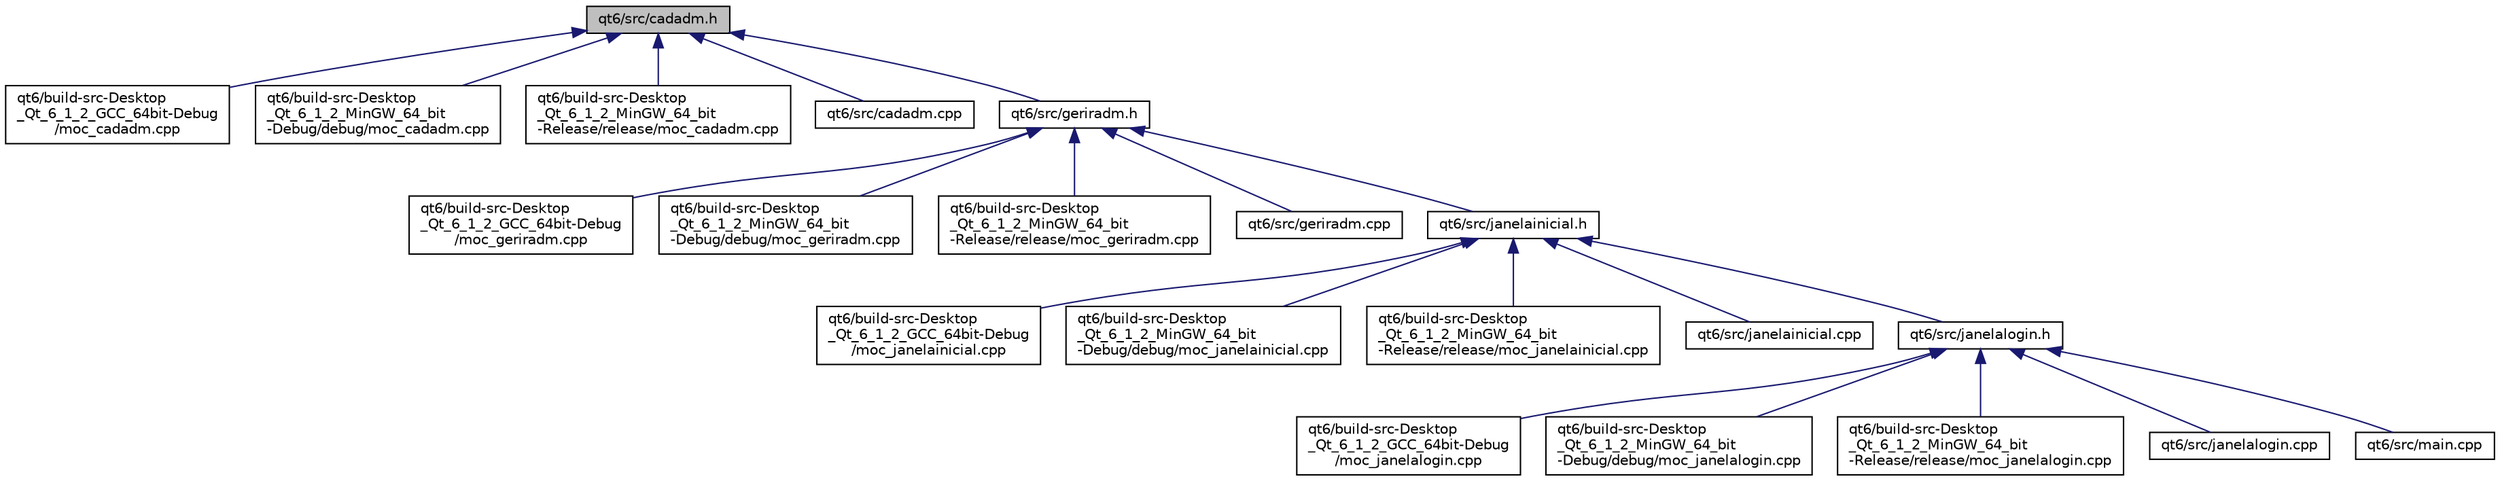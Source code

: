 digraph "qt6/src/cadadm.h"
{
 // LATEX_PDF_SIZE
  edge [fontname="Helvetica",fontsize="10",labelfontname="Helvetica",labelfontsize="10"];
  node [fontname="Helvetica",fontsize="10",shape=record];
  Node1 [label="qt6/src/cadadm.h",height=0.2,width=0.4,color="black", fillcolor="grey75", style="filled", fontcolor="black",tooltip=" "];
  Node1 -> Node2 [dir="back",color="midnightblue",fontsize="10",style="solid"];
  Node2 [label="qt6/build-src-Desktop\l_Qt_6_1_2_GCC_64bit-Debug\l/moc_cadadm.cpp",height=0.2,width=0.4,color="black", fillcolor="white", style="filled",URL="$build-src-_desktop___qt__6__1__2___g_c_c__64bit-_debug_2moc__cadadm_8cpp.html",tooltip=" "];
  Node1 -> Node3 [dir="back",color="midnightblue",fontsize="10",style="solid"];
  Node3 [label="qt6/build-src-Desktop\l_Qt_6_1_2_MinGW_64_bit\l-Debug/debug/moc_cadadm.cpp",height=0.2,width=0.4,color="black", fillcolor="white", style="filled",URL="$build-src-_desktop___qt__6__1__2___min_g_w__64__bit-_debug_2debug_2moc__cadadm_8cpp.html",tooltip=" "];
  Node1 -> Node4 [dir="back",color="midnightblue",fontsize="10",style="solid"];
  Node4 [label="qt6/build-src-Desktop\l_Qt_6_1_2_MinGW_64_bit\l-Release/release/moc_cadadm.cpp",height=0.2,width=0.4,color="black", fillcolor="white", style="filled",URL="$build-src-_desktop___qt__6__1__2___min_g_w__64__bit-_release_2release_2moc__cadadm_8cpp.html",tooltip=" "];
  Node1 -> Node5 [dir="back",color="midnightblue",fontsize="10",style="solid"];
  Node5 [label="qt6/src/cadadm.cpp",height=0.2,width=0.4,color="black", fillcolor="white", style="filled",URL="$cadadm_8cpp.html",tooltip=" "];
  Node1 -> Node6 [dir="back",color="midnightblue",fontsize="10",style="solid"];
  Node6 [label="qt6/src/geriradm.h",height=0.2,width=0.4,color="black", fillcolor="white", style="filled",URL="$geriradm_8h.html",tooltip=" "];
  Node6 -> Node7 [dir="back",color="midnightblue",fontsize="10",style="solid"];
  Node7 [label="qt6/build-src-Desktop\l_Qt_6_1_2_GCC_64bit-Debug\l/moc_geriradm.cpp",height=0.2,width=0.4,color="black", fillcolor="white", style="filled",URL="$build-src-_desktop___qt__6__1__2___g_c_c__64bit-_debug_2moc__geriradm_8cpp.html",tooltip=" "];
  Node6 -> Node8 [dir="back",color="midnightblue",fontsize="10",style="solid"];
  Node8 [label="qt6/build-src-Desktop\l_Qt_6_1_2_MinGW_64_bit\l-Debug/debug/moc_geriradm.cpp",height=0.2,width=0.4,color="black", fillcolor="white", style="filled",URL="$build-src-_desktop___qt__6__1__2___min_g_w__64__bit-_debug_2debug_2moc__geriradm_8cpp.html",tooltip=" "];
  Node6 -> Node9 [dir="back",color="midnightblue",fontsize="10",style="solid"];
  Node9 [label="qt6/build-src-Desktop\l_Qt_6_1_2_MinGW_64_bit\l-Release/release/moc_geriradm.cpp",height=0.2,width=0.4,color="black", fillcolor="white", style="filled",URL="$build-src-_desktop___qt__6__1__2___min_g_w__64__bit-_release_2release_2moc__geriradm_8cpp.html",tooltip=" "];
  Node6 -> Node10 [dir="back",color="midnightblue",fontsize="10",style="solid"];
  Node10 [label="qt6/src/geriradm.cpp",height=0.2,width=0.4,color="black", fillcolor="white", style="filled",URL="$geriradm_8cpp.html",tooltip=" "];
  Node6 -> Node11 [dir="back",color="midnightblue",fontsize="10",style="solid"];
  Node11 [label="qt6/src/janelainicial.h",height=0.2,width=0.4,color="black", fillcolor="white", style="filled",URL="$janelainicial_8h.html",tooltip=" "];
  Node11 -> Node12 [dir="back",color="midnightblue",fontsize="10",style="solid"];
  Node12 [label="qt6/build-src-Desktop\l_Qt_6_1_2_GCC_64bit-Debug\l/moc_janelainicial.cpp",height=0.2,width=0.4,color="black", fillcolor="white", style="filled",URL="$build-src-_desktop___qt__6__1__2___g_c_c__64bit-_debug_2moc__janelainicial_8cpp.html",tooltip=" "];
  Node11 -> Node13 [dir="back",color="midnightblue",fontsize="10",style="solid"];
  Node13 [label="qt6/build-src-Desktop\l_Qt_6_1_2_MinGW_64_bit\l-Debug/debug/moc_janelainicial.cpp",height=0.2,width=0.4,color="black", fillcolor="white", style="filled",URL="$build-src-_desktop___qt__6__1__2___min_g_w__64__bit-_debug_2debug_2moc__janelainicial_8cpp.html",tooltip=" "];
  Node11 -> Node14 [dir="back",color="midnightblue",fontsize="10",style="solid"];
  Node14 [label="qt6/build-src-Desktop\l_Qt_6_1_2_MinGW_64_bit\l-Release/release/moc_janelainicial.cpp",height=0.2,width=0.4,color="black", fillcolor="white", style="filled",URL="$build-src-_desktop___qt__6__1__2___min_g_w__64__bit-_release_2release_2moc__janelainicial_8cpp.html",tooltip=" "];
  Node11 -> Node15 [dir="back",color="midnightblue",fontsize="10",style="solid"];
  Node15 [label="qt6/src/janelainicial.cpp",height=0.2,width=0.4,color="black", fillcolor="white", style="filled",URL="$janelainicial_8cpp.html",tooltip=" "];
  Node11 -> Node16 [dir="back",color="midnightblue",fontsize="10",style="solid"];
  Node16 [label="qt6/src/janelalogin.h",height=0.2,width=0.4,color="black", fillcolor="white", style="filled",URL="$janelalogin_8h.html",tooltip=" "];
  Node16 -> Node17 [dir="back",color="midnightblue",fontsize="10",style="solid"];
  Node17 [label="qt6/build-src-Desktop\l_Qt_6_1_2_GCC_64bit-Debug\l/moc_janelalogin.cpp",height=0.2,width=0.4,color="black", fillcolor="white", style="filled",URL="$build-src-_desktop___qt__6__1__2___g_c_c__64bit-_debug_2moc__janelalogin_8cpp.html",tooltip=" "];
  Node16 -> Node18 [dir="back",color="midnightblue",fontsize="10",style="solid"];
  Node18 [label="qt6/build-src-Desktop\l_Qt_6_1_2_MinGW_64_bit\l-Debug/debug/moc_janelalogin.cpp",height=0.2,width=0.4,color="black", fillcolor="white", style="filled",URL="$build-src-_desktop___qt__6__1__2___min_g_w__64__bit-_debug_2debug_2moc__janelalogin_8cpp.html",tooltip=" "];
  Node16 -> Node19 [dir="back",color="midnightblue",fontsize="10",style="solid"];
  Node19 [label="qt6/build-src-Desktop\l_Qt_6_1_2_MinGW_64_bit\l-Release/release/moc_janelalogin.cpp",height=0.2,width=0.4,color="black", fillcolor="white", style="filled",URL="$build-src-_desktop___qt__6__1__2___min_g_w__64__bit-_release_2release_2moc__janelalogin_8cpp.html",tooltip=" "];
  Node16 -> Node20 [dir="back",color="midnightblue",fontsize="10",style="solid"];
  Node20 [label="qt6/src/janelalogin.cpp",height=0.2,width=0.4,color="black", fillcolor="white", style="filled",URL="$janelalogin_8cpp.html",tooltip=" "];
  Node16 -> Node21 [dir="back",color="midnightblue",fontsize="10",style="solid"];
  Node21 [label="qt6/src/main.cpp",height=0.2,width=0.4,color="black", fillcolor="white", style="filled",URL="$main_8cpp.html",tooltip=" "];
}
